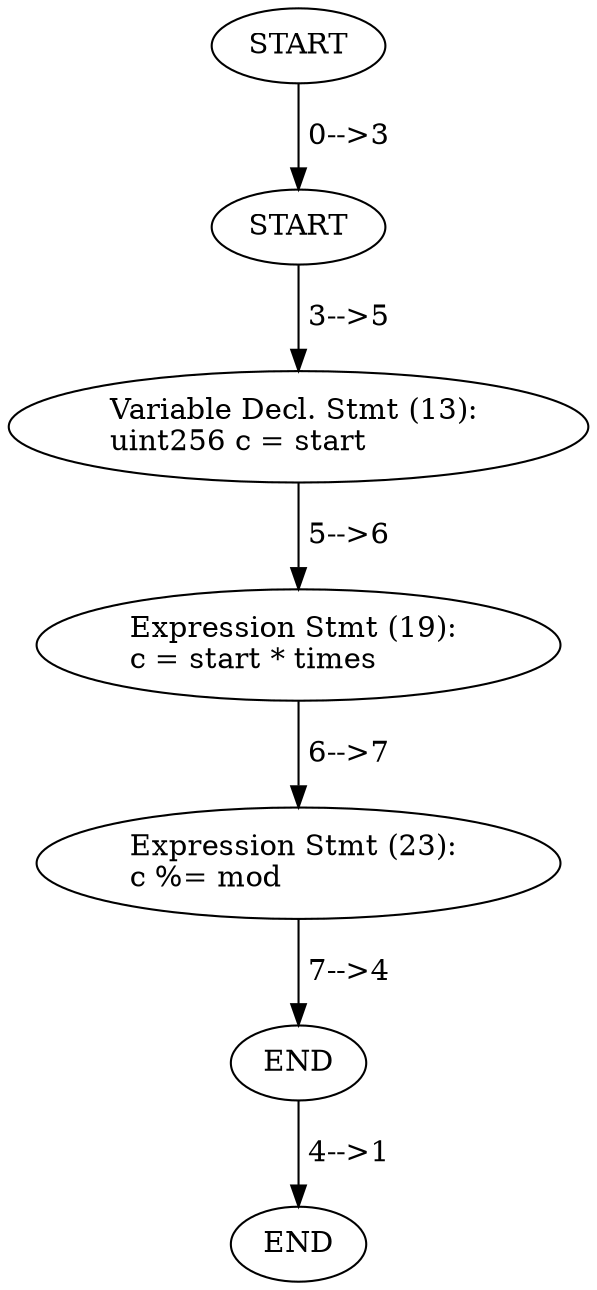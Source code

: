 digraph {
    0 [ label = "Expression Stmt (23): \lc %= mod\l" ]
    1 [ label = "START\l" ]
    2 [ label = "END\l" ]
    3 [ label = "Variable Decl. Stmt (13): \luint256 c = start\l" ]
    4 [ label = "START\l" ]
    5 [ label = "END\l" ]
    6 [ label = "Expression Stmt (19): \lc = start * times\l" ]
    3 -> 6 [ label = " 5-->6\l" ]
    5 -> 2 [ label = " 4-->1\l" ]
    4 -> 1 [ label = " 0-->3\l" ]
    1 -> 3 [ label = " 3-->5\l" ]
    6 -> 0 [ label = " 6-->7\l" ]
    0 -> 5 [ label = " 7-->4\l" ]
}
